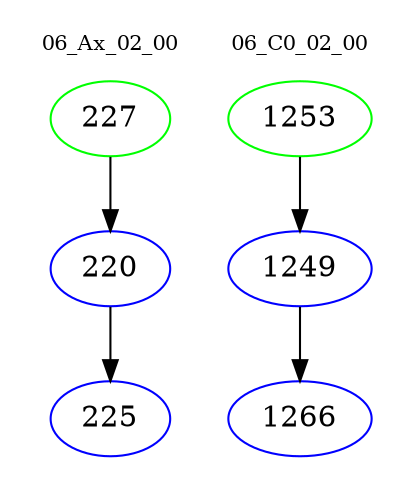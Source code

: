 digraph{
subgraph cluster_0 {
color = white
label = "06_Ax_02_00";
fontsize=10;
T0_227 [label="227", color="green"]
T0_227 -> T0_220 [color="black"]
T0_220 [label="220", color="blue"]
T0_220 -> T0_225 [color="black"]
T0_225 [label="225", color="blue"]
}
subgraph cluster_1 {
color = white
label = "06_C0_02_00";
fontsize=10;
T1_1253 [label="1253", color="green"]
T1_1253 -> T1_1249 [color="black"]
T1_1249 [label="1249", color="blue"]
T1_1249 -> T1_1266 [color="black"]
T1_1266 [label="1266", color="blue"]
}
}
